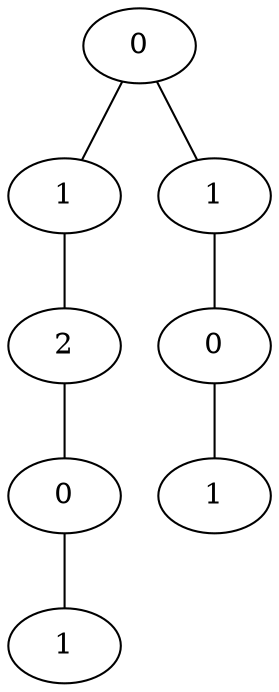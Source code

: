 graph {
a0[label=0];
a1[label=1];
a2[label=2];
a3[label=0];
a4[label=1];
a5[label=1];
a6[label=0];
a7[label=1];
a0 -- a1;
a0 -- a5;
a1 -- a2;
a2 -- a3;
a3 -- a4;
a5 -- a6;
a6 -- a7;
}
